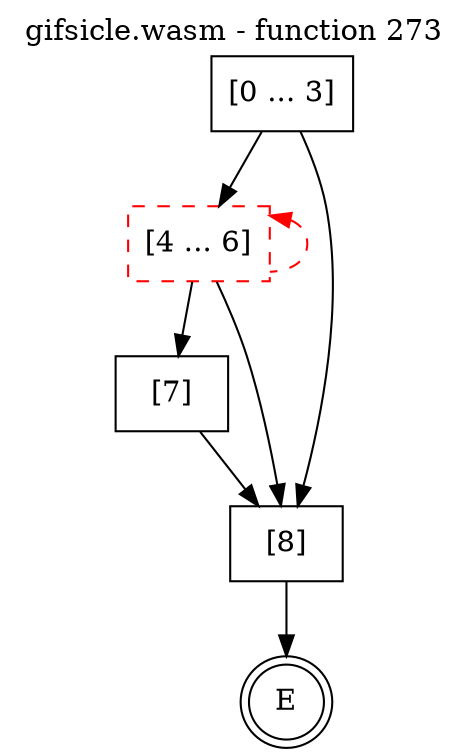 digraph finite_state_machine {
    label = "gifsicle.wasm - function 273"
    labelloc =  t
    labelfontsize = 16
    labelfontcolor = black
    labelfontname = "Helvetica"
    node [shape = doublecircle]; E ;
    node [shape = box];
    node [shape=box, color=black, style=solid] 0[label="[0 ... 3]"]
    node [shape=box, color=red, style=dashed] 4[label="[4 ... 6]"]
    node [shape=box, color=black, style=solid] 7[label="[7]"]
    node [shape=box, color=black, style=solid] 8[label="[8]"]
    0 -> 4;
    0 -> 8;
    4 -> 7;
    4 -> 8;
    4 -> 4[style="dashed" color="red" dir=back];
    7 -> 8;
    8 -> E;
}
